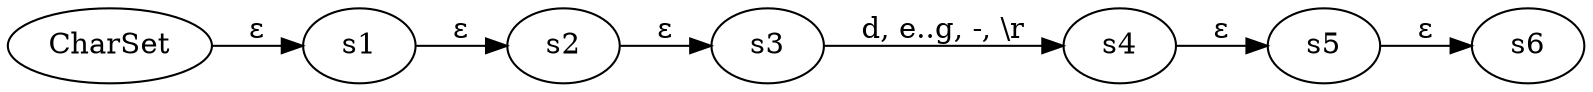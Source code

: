digraph ATN {
  rankdir=LR;

  CharSet -> s1 [label="ε"]
  s1 -> s2 [label="ε"]
  s2 -> s3 [label="ε"]
  s3 -> s4 [label="d, e..g, -, \\r"]
  s4 -> s5 [label="ε"]
  s5 -> s6 [label="ε"]
}